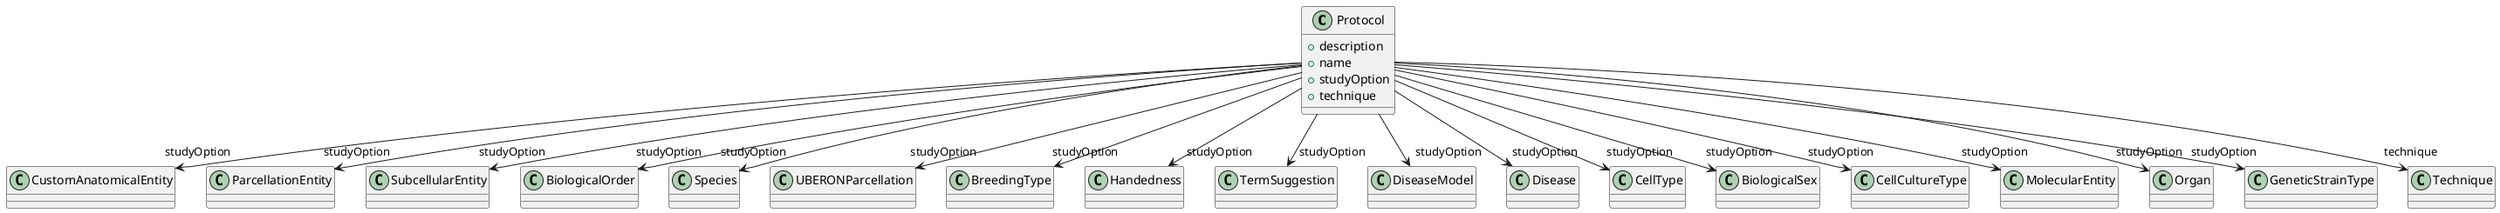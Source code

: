@startuml
class Protocol {
+description
+name
+studyOption
+technique

}
Protocol -d-> "studyOption" CustomAnatomicalEntity
Protocol -d-> "studyOption" ParcellationEntity
Protocol -d-> "studyOption" SubcellularEntity
Protocol -d-> "studyOption" BiologicalOrder
Protocol -d-> "studyOption" Species
Protocol -d-> "studyOption" UBERONParcellation
Protocol -d-> "studyOption" BreedingType
Protocol -d-> "studyOption" Handedness
Protocol -d-> "studyOption" TermSuggestion
Protocol -d-> "studyOption" DiseaseModel
Protocol -d-> "studyOption" Disease
Protocol -d-> "studyOption" CellType
Protocol -d-> "studyOption" BiologicalSex
Protocol -d-> "studyOption" CellCultureType
Protocol -d-> "studyOption" MolecularEntity
Protocol -d-> "studyOption" Organ
Protocol -d-> "studyOption" GeneticStrainType
Protocol -d-> "technique" Technique

@enduml